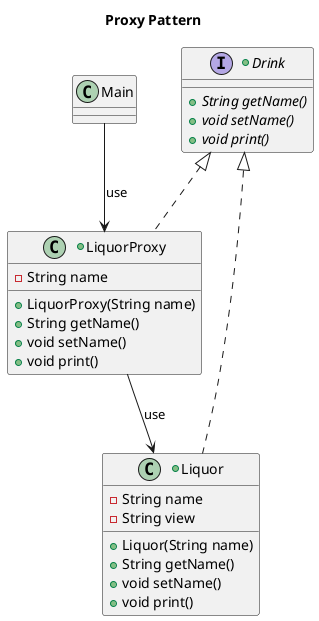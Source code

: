 @startuml
title Proxy Pattern

Main --> LiquorProxy: use
LiquorProxy --> Liquor: use

+interface Drink {
    + {abstract} String getName()
    + {abstract} void setName()
    + {abstract} void print()
}

+class LiquorProxy implements Drink{
    - String name
    + LiquorProxy(String name)
    + String getName()
    + void setName()
    + void print()
}

+class Liquor implements Drink{
    - String name
    - String view
    + Liquor(String name)
    + String getName()
    + void setName()
    + void print()
}



@enduml